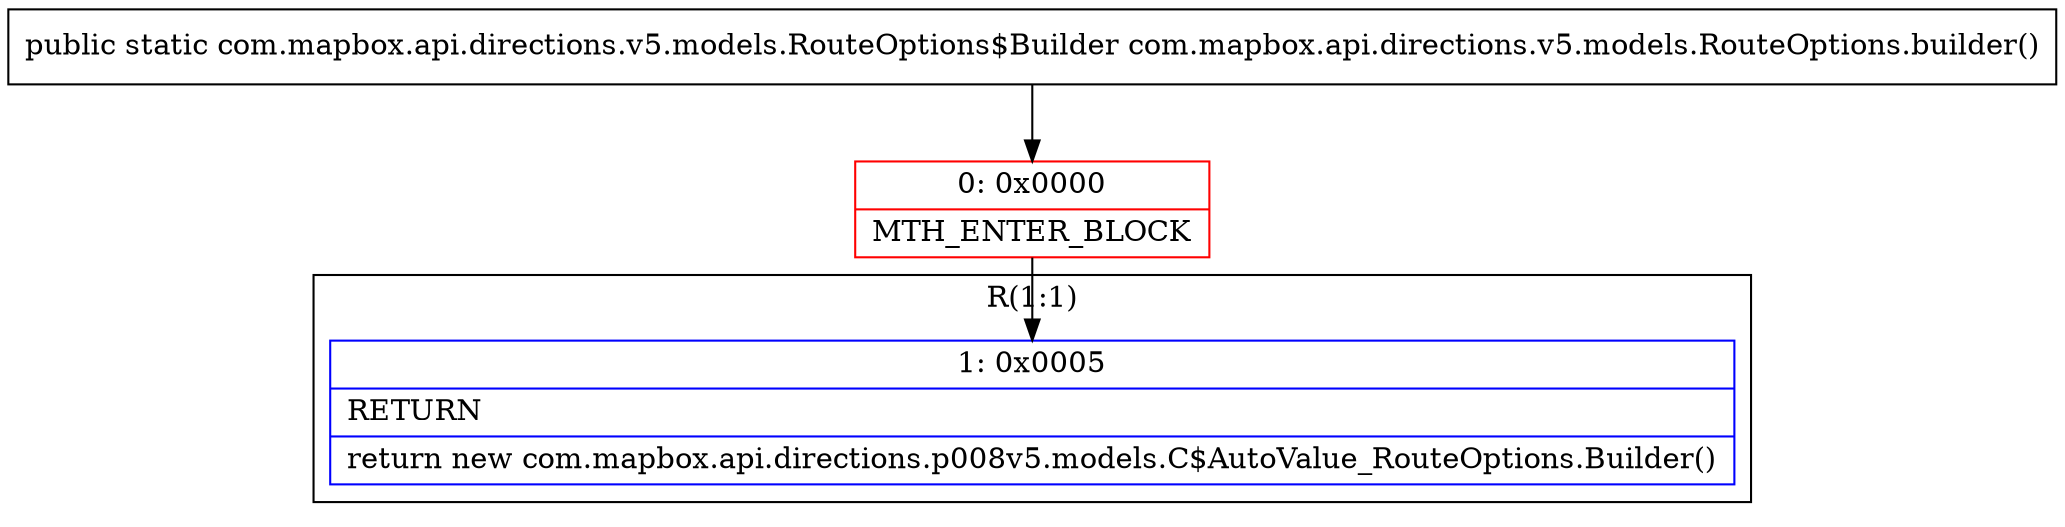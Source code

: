 digraph "CFG forcom.mapbox.api.directions.v5.models.RouteOptions.builder()Lcom\/mapbox\/api\/directions\/v5\/models\/RouteOptions$Builder;" {
subgraph cluster_Region_478942508 {
label = "R(1:1)";
node [shape=record,color=blue];
Node_1 [shape=record,label="{1\:\ 0x0005|RETURN\l|return new com.mapbox.api.directions.p008v5.models.C$AutoValue_RouteOptions.Builder()\l}"];
}
Node_0 [shape=record,color=red,label="{0\:\ 0x0000|MTH_ENTER_BLOCK\l}"];
MethodNode[shape=record,label="{public static com.mapbox.api.directions.v5.models.RouteOptions$Builder com.mapbox.api.directions.v5.models.RouteOptions.builder() }"];
MethodNode -> Node_0;
Node_0 -> Node_1;
}

